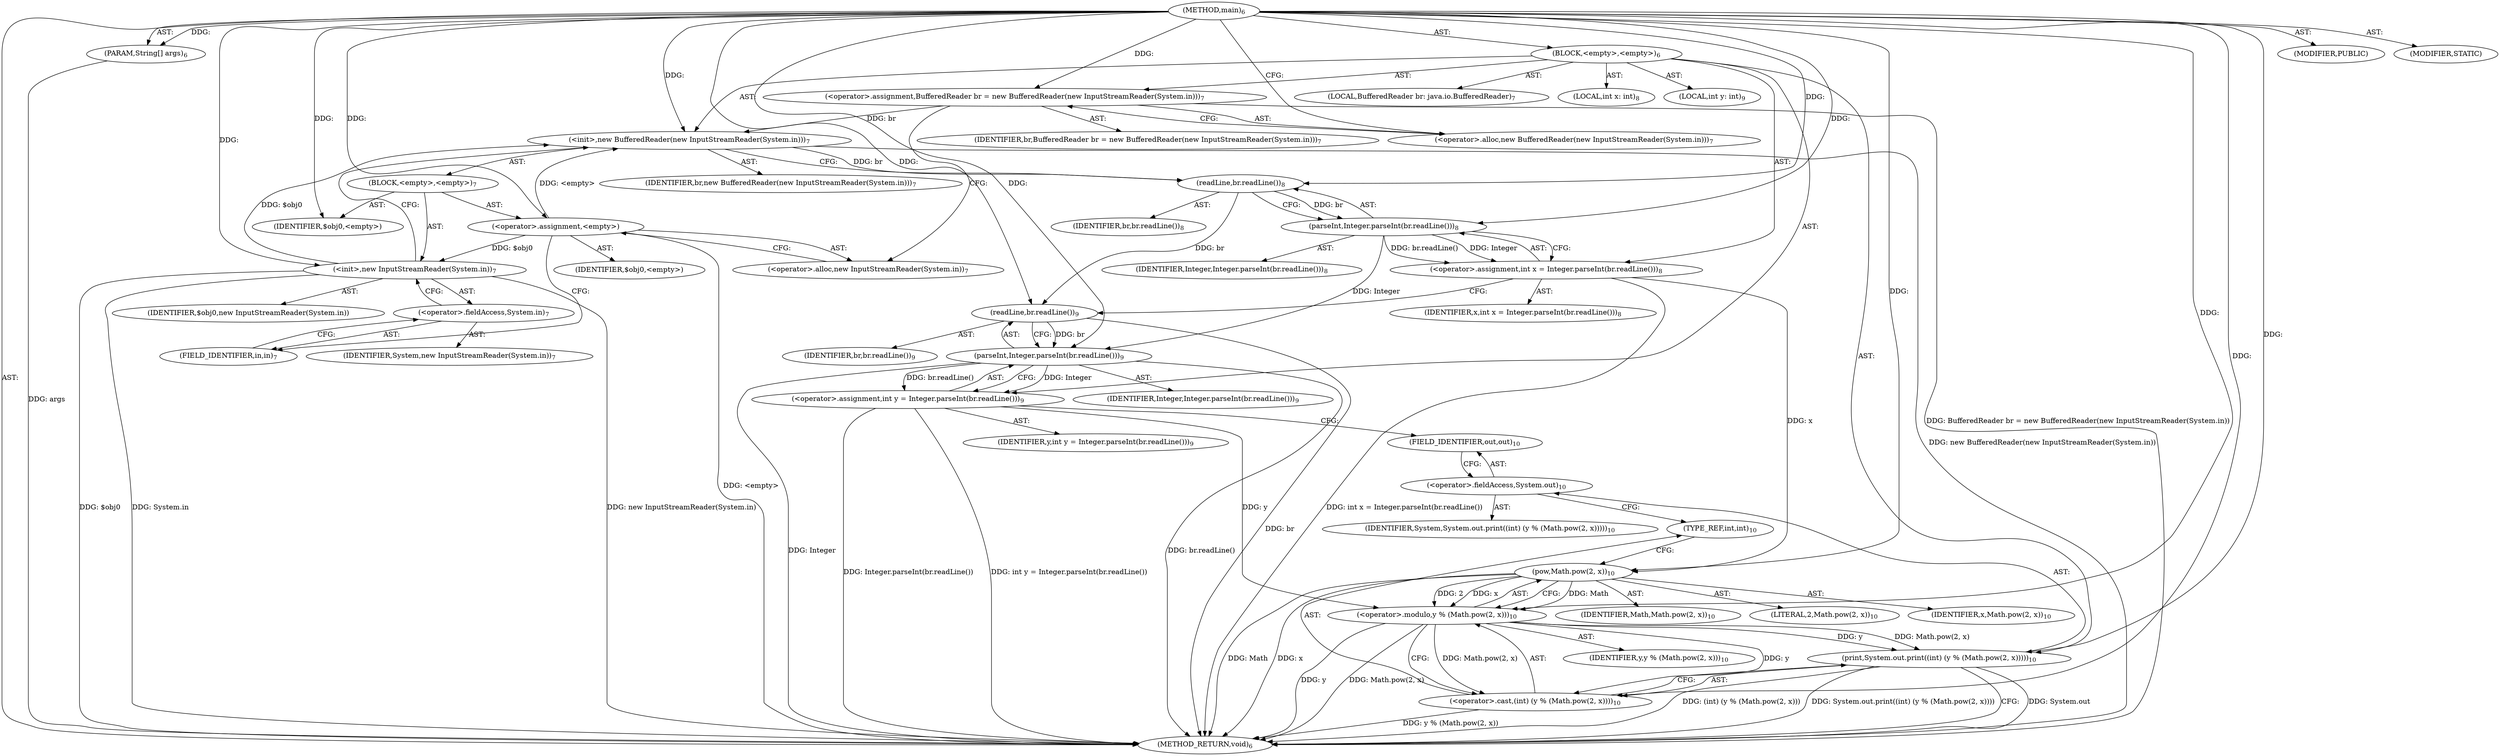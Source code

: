 digraph "main" {  
"19" [label = <(METHOD,main)<SUB>6</SUB>> ]
"20" [label = <(PARAM,String[] args)<SUB>6</SUB>> ]
"21" [label = <(BLOCK,&lt;empty&gt;,&lt;empty&gt;)<SUB>6</SUB>> ]
"4" [label = <(LOCAL,BufferedReader br: java.io.BufferedReader)<SUB>7</SUB>> ]
"22" [label = <(&lt;operator&gt;.assignment,BufferedReader br = new BufferedReader(new InputStreamReader(System.in)))<SUB>7</SUB>> ]
"23" [label = <(IDENTIFIER,br,BufferedReader br = new BufferedReader(new InputStreamReader(System.in)))<SUB>7</SUB>> ]
"24" [label = <(&lt;operator&gt;.alloc,new BufferedReader(new InputStreamReader(System.in)))<SUB>7</SUB>> ]
"25" [label = <(&lt;init&gt;,new BufferedReader(new InputStreamReader(System.in)))<SUB>7</SUB>> ]
"3" [label = <(IDENTIFIER,br,new BufferedReader(new InputStreamReader(System.in)))<SUB>7</SUB>> ]
"26" [label = <(BLOCK,&lt;empty&gt;,&lt;empty&gt;)<SUB>7</SUB>> ]
"27" [label = <(&lt;operator&gt;.assignment,&lt;empty&gt;)> ]
"28" [label = <(IDENTIFIER,$obj0,&lt;empty&gt;)> ]
"29" [label = <(&lt;operator&gt;.alloc,new InputStreamReader(System.in))<SUB>7</SUB>> ]
"30" [label = <(&lt;init&gt;,new InputStreamReader(System.in))<SUB>7</SUB>> ]
"31" [label = <(IDENTIFIER,$obj0,new InputStreamReader(System.in))> ]
"32" [label = <(&lt;operator&gt;.fieldAccess,System.in)<SUB>7</SUB>> ]
"33" [label = <(IDENTIFIER,System,new InputStreamReader(System.in))<SUB>7</SUB>> ]
"34" [label = <(FIELD_IDENTIFIER,in,in)<SUB>7</SUB>> ]
"35" [label = <(IDENTIFIER,$obj0,&lt;empty&gt;)> ]
"36" [label = <(LOCAL,int x: int)<SUB>8</SUB>> ]
"37" [label = <(&lt;operator&gt;.assignment,int x = Integer.parseInt(br.readLine()))<SUB>8</SUB>> ]
"38" [label = <(IDENTIFIER,x,int x = Integer.parseInt(br.readLine()))<SUB>8</SUB>> ]
"39" [label = <(parseInt,Integer.parseInt(br.readLine()))<SUB>8</SUB>> ]
"40" [label = <(IDENTIFIER,Integer,Integer.parseInt(br.readLine()))<SUB>8</SUB>> ]
"41" [label = <(readLine,br.readLine())<SUB>8</SUB>> ]
"42" [label = <(IDENTIFIER,br,br.readLine())<SUB>8</SUB>> ]
"43" [label = <(LOCAL,int y: int)<SUB>9</SUB>> ]
"44" [label = <(&lt;operator&gt;.assignment,int y = Integer.parseInt(br.readLine()))<SUB>9</SUB>> ]
"45" [label = <(IDENTIFIER,y,int y = Integer.parseInt(br.readLine()))<SUB>9</SUB>> ]
"46" [label = <(parseInt,Integer.parseInt(br.readLine()))<SUB>9</SUB>> ]
"47" [label = <(IDENTIFIER,Integer,Integer.parseInt(br.readLine()))<SUB>9</SUB>> ]
"48" [label = <(readLine,br.readLine())<SUB>9</SUB>> ]
"49" [label = <(IDENTIFIER,br,br.readLine())<SUB>9</SUB>> ]
"50" [label = <(print,System.out.print((int) (y % (Math.pow(2, x)))))<SUB>10</SUB>> ]
"51" [label = <(&lt;operator&gt;.fieldAccess,System.out)<SUB>10</SUB>> ]
"52" [label = <(IDENTIFIER,System,System.out.print((int) (y % (Math.pow(2, x)))))<SUB>10</SUB>> ]
"53" [label = <(FIELD_IDENTIFIER,out,out)<SUB>10</SUB>> ]
"54" [label = <(&lt;operator&gt;.cast,(int) (y % (Math.pow(2, x))))<SUB>10</SUB>> ]
"55" [label = <(TYPE_REF,int,int)<SUB>10</SUB>> ]
"56" [label = <(&lt;operator&gt;.modulo,y % (Math.pow(2, x)))<SUB>10</SUB>> ]
"57" [label = <(IDENTIFIER,y,y % (Math.pow(2, x)))<SUB>10</SUB>> ]
"58" [label = <(pow,Math.pow(2, x))<SUB>10</SUB>> ]
"59" [label = <(IDENTIFIER,Math,Math.pow(2, x))<SUB>10</SUB>> ]
"60" [label = <(LITERAL,2,Math.pow(2, x))<SUB>10</SUB>> ]
"61" [label = <(IDENTIFIER,x,Math.pow(2, x))<SUB>10</SUB>> ]
"62" [label = <(MODIFIER,PUBLIC)> ]
"63" [label = <(MODIFIER,STATIC)> ]
"64" [label = <(METHOD_RETURN,void)<SUB>6</SUB>> ]
  "19" -> "20"  [ label = "AST: "] 
  "19" -> "21"  [ label = "AST: "] 
  "19" -> "62"  [ label = "AST: "] 
  "19" -> "63"  [ label = "AST: "] 
  "19" -> "64"  [ label = "AST: "] 
  "21" -> "4"  [ label = "AST: "] 
  "21" -> "22"  [ label = "AST: "] 
  "21" -> "25"  [ label = "AST: "] 
  "21" -> "36"  [ label = "AST: "] 
  "21" -> "37"  [ label = "AST: "] 
  "21" -> "43"  [ label = "AST: "] 
  "21" -> "44"  [ label = "AST: "] 
  "21" -> "50"  [ label = "AST: "] 
  "22" -> "23"  [ label = "AST: "] 
  "22" -> "24"  [ label = "AST: "] 
  "25" -> "3"  [ label = "AST: "] 
  "25" -> "26"  [ label = "AST: "] 
  "26" -> "27"  [ label = "AST: "] 
  "26" -> "30"  [ label = "AST: "] 
  "26" -> "35"  [ label = "AST: "] 
  "27" -> "28"  [ label = "AST: "] 
  "27" -> "29"  [ label = "AST: "] 
  "30" -> "31"  [ label = "AST: "] 
  "30" -> "32"  [ label = "AST: "] 
  "32" -> "33"  [ label = "AST: "] 
  "32" -> "34"  [ label = "AST: "] 
  "37" -> "38"  [ label = "AST: "] 
  "37" -> "39"  [ label = "AST: "] 
  "39" -> "40"  [ label = "AST: "] 
  "39" -> "41"  [ label = "AST: "] 
  "41" -> "42"  [ label = "AST: "] 
  "44" -> "45"  [ label = "AST: "] 
  "44" -> "46"  [ label = "AST: "] 
  "46" -> "47"  [ label = "AST: "] 
  "46" -> "48"  [ label = "AST: "] 
  "48" -> "49"  [ label = "AST: "] 
  "50" -> "51"  [ label = "AST: "] 
  "50" -> "54"  [ label = "AST: "] 
  "51" -> "52"  [ label = "AST: "] 
  "51" -> "53"  [ label = "AST: "] 
  "54" -> "55"  [ label = "AST: "] 
  "54" -> "56"  [ label = "AST: "] 
  "56" -> "57"  [ label = "AST: "] 
  "56" -> "58"  [ label = "AST: "] 
  "58" -> "59"  [ label = "AST: "] 
  "58" -> "60"  [ label = "AST: "] 
  "58" -> "61"  [ label = "AST: "] 
  "22" -> "29"  [ label = "CFG: "] 
  "25" -> "41"  [ label = "CFG: "] 
  "37" -> "48"  [ label = "CFG: "] 
  "44" -> "53"  [ label = "CFG: "] 
  "50" -> "64"  [ label = "CFG: "] 
  "24" -> "22"  [ label = "CFG: "] 
  "39" -> "37"  [ label = "CFG: "] 
  "46" -> "44"  [ label = "CFG: "] 
  "51" -> "55"  [ label = "CFG: "] 
  "54" -> "50"  [ label = "CFG: "] 
  "27" -> "34"  [ label = "CFG: "] 
  "30" -> "25"  [ label = "CFG: "] 
  "41" -> "39"  [ label = "CFG: "] 
  "48" -> "46"  [ label = "CFG: "] 
  "53" -> "51"  [ label = "CFG: "] 
  "55" -> "58"  [ label = "CFG: "] 
  "56" -> "54"  [ label = "CFG: "] 
  "29" -> "27"  [ label = "CFG: "] 
  "32" -> "30"  [ label = "CFG: "] 
  "58" -> "56"  [ label = "CFG: "] 
  "34" -> "32"  [ label = "CFG: "] 
  "19" -> "24"  [ label = "CFG: "] 
  "20" -> "64"  [ label = "DDG: args"] 
  "22" -> "64"  [ label = "DDG: BufferedReader br = new BufferedReader(new InputStreamReader(System.in))"] 
  "27" -> "64"  [ label = "DDG: &lt;empty&gt;"] 
  "30" -> "64"  [ label = "DDG: $obj0"] 
  "30" -> "64"  [ label = "DDG: System.in"] 
  "30" -> "64"  [ label = "DDG: new InputStreamReader(System.in)"] 
  "25" -> "64"  [ label = "DDG: new BufferedReader(new InputStreamReader(System.in))"] 
  "37" -> "64"  [ label = "DDG: int x = Integer.parseInt(br.readLine())"] 
  "46" -> "64"  [ label = "DDG: Integer"] 
  "48" -> "64"  [ label = "DDG: br"] 
  "46" -> "64"  [ label = "DDG: br.readLine()"] 
  "44" -> "64"  [ label = "DDG: Integer.parseInt(br.readLine())"] 
  "44" -> "64"  [ label = "DDG: int y = Integer.parseInt(br.readLine())"] 
  "50" -> "64"  [ label = "DDG: System.out"] 
  "56" -> "64"  [ label = "DDG: y"] 
  "58" -> "64"  [ label = "DDG: x"] 
  "56" -> "64"  [ label = "DDG: Math.pow(2, x)"] 
  "54" -> "64"  [ label = "DDG: y % (Math.pow(2, x))"] 
  "50" -> "64"  [ label = "DDG: (int) (y % (Math.pow(2, x)))"] 
  "50" -> "64"  [ label = "DDG: System.out.print((int) (y % (Math.pow(2, x))))"] 
  "58" -> "64"  [ label = "DDG: Math"] 
  "19" -> "20"  [ label = "DDG: "] 
  "19" -> "22"  [ label = "DDG: "] 
  "39" -> "37"  [ label = "DDG: Integer"] 
  "39" -> "37"  [ label = "DDG: br.readLine()"] 
  "46" -> "44"  [ label = "DDG: Integer"] 
  "46" -> "44"  [ label = "DDG: br.readLine()"] 
  "22" -> "25"  [ label = "DDG: br"] 
  "19" -> "25"  [ label = "DDG: "] 
  "27" -> "25"  [ label = "DDG: &lt;empty&gt;"] 
  "30" -> "25"  [ label = "DDG: $obj0"] 
  "19" -> "50"  [ label = "DDG: "] 
  "56" -> "50"  [ label = "DDG: y"] 
  "56" -> "50"  [ label = "DDG: Math.pow(2, x)"] 
  "19" -> "27"  [ label = "DDG: "] 
  "19" -> "35"  [ label = "DDG: "] 
  "19" -> "39"  [ label = "DDG: "] 
  "41" -> "39"  [ label = "DDG: br"] 
  "39" -> "46"  [ label = "DDG: Integer"] 
  "19" -> "46"  [ label = "DDG: "] 
  "48" -> "46"  [ label = "DDG: br"] 
  "19" -> "54"  [ label = "DDG: "] 
  "56" -> "54"  [ label = "DDG: y"] 
  "56" -> "54"  [ label = "DDG: Math.pow(2, x)"] 
  "27" -> "30"  [ label = "DDG: $obj0"] 
  "19" -> "30"  [ label = "DDG: "] 
  "25" -> "41"  [ label = "DDG: br"] 
  "19" -> "41"  [ label = "DDG: "] 
  "41" -> "48"  [ label = "DDG: br"] 
  "19" -> "48"  [ label = "DDG: "] 
  "44" -> "56"  [ label = "DDG: y"] 
  "19" -> "56"  [ label = "DDG: "] 
  "58" -> "56"  [ label = "DDG: Math"] 
  "58" -> "56"  [ label = "DDG: 2"] 
  "58" -> "56"  [ label = "DDG: x"] 
  "19" -> "58"  [ label = "DDG: "] 
  "37" -> "58"  [ label = "DDG: x"] 
}
